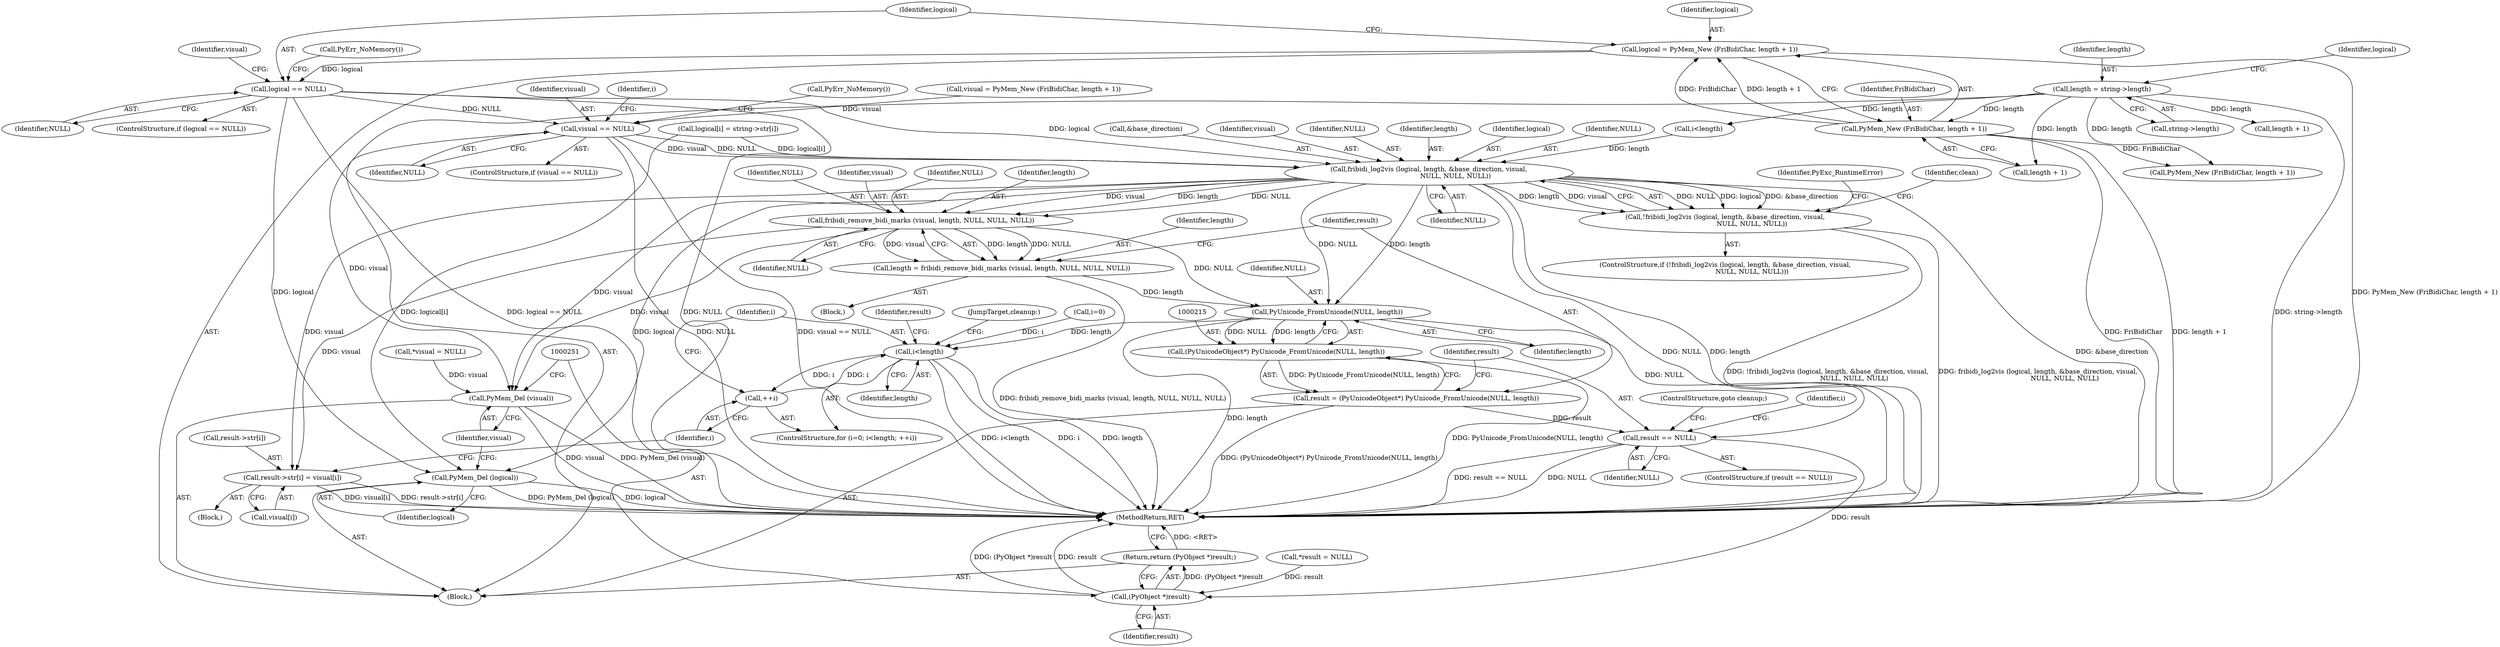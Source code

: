 digraph "0_pyfribidi_d2860c655357975e7b32d84e6b45e98f0dcecd7a@pointer" {
"1000136" [label="(Call,logical = PyMem_New (FriBidiChar, length + 1))"];
"1000138" [label="(Call,PyMem_New (FriBidiChar, length + 1))"];
"1000115" [label="(Call,length = string->length)"];
"1000144" [label="(Call,logical == NULL)"];
"1000158" [label="(Call,visual == NULL)"];
"1000187" [label="(Call,fribidi_log2vis (logical, length, &base_direction, visual,\n                          NULL, NULL, NULL))"];
"1000186" [label="(Call,!fribidi_log2vis (logical, length, &base_direction, visual,\n                          NULL, NULL, NULL))"];
"1000206" [label="(Call,fribidi_remove_bidi_marks (visual, length, NULL, NULL, NULL))"];
"1000204" [label="(Call,length = fribidi_remove_bidi_marks (visual, length, NULL, NULL, NULL))"];
"1000216" [label="(Call,PyUnicode_FromUnicode(NULL, length))"];
"1000214" [label="(Call,(PyUnicodeObject*) PyUnicode_FromUnicode(NULL, length))"];
"1000212" [label="(Call,result = (PyUnicodeObject*) PyUnicode_FromUnicode(NULL, length))"];
"1000220" [label="(Call,result == NULL)"];
"1000250" [label="(Call,(PyObject *)result)"];
"1000249" [label="(Return,return (PyObject *)result;)"];
"1000229" [label="(Call,i<length)"];
"1000232" [label="(Call,++i)"];
"1000235" [label="(Call,result->str[i] = visual[i])"];
"1000247" [label="(Call,PyMem_Del (visual))"];
"1000245" [label="(Call,PyMem_Del (logical))"];
"1000249" [label="(Return,return (PyObject *)result;)"];
"1000189" [label="(Identifier,length)"];
"1000117" [label="(Call,string->length)"];
"1000235" [label="(Call,result->str[i] = visual[i])"];
"1000207" [label="(Identifier,visual)"];
"1000230" [label="(Identifier,i)"];
"1000137" [label="(Identifier,logical)"];
"1000187" [label="(Call,fribidi_log2vis (logical, length, &base_direction, visual,\n                          NULL, NULL, NULL))"];
"1000158" [label="(Call,visual == NULL)"];
"1000218" [label="(Identifier,length)"];
"1000139" [label="(Identifier,FriBidiChar)"];
"1000122" [label="(Identifier,logical)"];
"1000154" [label="(Call,length + 1)"];
"1000162" [label="(Call,PyErr_NoMemory())"];
"1000188" [label="(Identifier,logical)"];
"1000116" [label="(Identifier,length)"];
"1000226" [label="(Call,i=0)"];
"1000206" [label="(Call,fribidi_remove_bidi_marks (visual, length, NULL, NULL, NULL))"];
"1000125" [label="(Call,*visual = NULL)"];
"1000204" [label="(Call,length = fribidi_remove_bidi_marks (visual, length, NULL, NULL, NULL))"];
"1000232" [label="(Call,++i)"];
"1000136" [label="(Call,logical = PyMem_New (FriBidiChar, length + 1))"];
"1000144" [label="(Call,logical == NULL)"];
"1000212" [label="(Call,result = (PyUnicodeObject*) PyUnicode_FromUnicode(NULL, length))"];
"1000205" [label="(Identifier,length)"];
"1000174" [label="(Call,logical[i] = string->str[i])"];
"1000253" [label="(MethodReturn,RET)"];
"1000236" [label="(Call,result->str[i])"];
"1000150" [label="(Call,visual = PyMem_New (FriBidiChar, length + 1))"];
"1000112" [label="(Block,)"];
"1000227" [label="(Identifier,i)"];
"1000216" [label="(Call,PyUnicode_FromUnicode(NULL, length))"];
"1000159" [label="(Identifier,visual)"];
"1000246" [label="(Identifier,logical)"];
"1000238" [label="(Identifier,result)"];
"1000224" [label="(ControlStructure,goto cleanup;)"];
"1000222" [label="(Identifier,NULL)"];
"1000231" [label="(Identifier,length)"];
"1000217" [label="(Identifier,NULL)"];
"1000234" [label="(Block,)"];
"1000209" [label="(Identifier,NULL)"];
"1000143" [label="(ControlStructure,if (logical == NULL))"];
"1000160" [label="(Identifier,NULL)"];
"1000140" [label="(Call,length + 1)"];
"1000244" [label="(JumpTarget,cleanup:)"];
"1000151" [label="(Identifier,visual)"];
"1000221" [label="(Identifier,result)"];
"1000115" [label="(Call,length = string->length)"];
"1000166" [label="(Identifier,i)"];
"1000133" [label="(Call,*result = NULL)"];
"1000193" [label="(Identifier,NULL)"];
"1000190" [label="(Call,&base_direction)"];
"1000186" [label="(Call,!fribidi_log2vis (logical, length, &base_direction, visual,\n                          NULL, NULL, NULL))"];
"1000208" [label="(Identifier,length)"];
"1000211" [label="(Identifier,NULL)"];
"1000241" [label="(Call,visual[i])"];
"1000198" [label="(Identifier,PyExc_RuntimeError)"];
"1000192" [label="(Identifier,visual)"];
"1000195" [label="(Identifier,NULL)"];
"1000210" [label="(Identifier,NULL)"];
"1000185" [label="(ControlStructure,if (!fribidi_log2vis (logical, length, &base_direction, visual,\n                          NULL, NULL, NULL)))"];
"1000214" [label="(Call,(PyUnicodeObject*) PyUnicode_FromUnicode(NULL, length))"];
"1000203" [label="(Block,)"];
"1000252" [label="(Identifier,result)"];
"1000233" [label="(Identifier,i)"];
"1000202" [label="(Identifier,clean)"];
"1000248" [label="(Identifier,visual)"];
"1000146" [label="(Identifier,NULL)"];
"1000247" [label="(Call,PyMem_Del (visual))"];
"1000138" [label="(Call,PyMem_New (FriBidiChar, length + 1))"];
"1000220" [label="(Call,result == NULL)"];
"1000219" [label="(ControlStructure,if (result == NULL))"];
"1000145" [label="(Identifier,logical)"];
"1000157" [label="(ControlStructure,if (visual == NULL))"];
"1000194" [label="(Identifier,NULL)"];
"1000225" [label="(ControlStructure,for (i=0; i<length; ++i))"];
"1000213" [label="(Identifier,result)"];
"1000168" [label="(Call,i<length)"];
"1000152" [label="(Call,PyMem_New (FriBidiChar, length + 1))"];
"1000245" [label="(Call,PyMem_Del (logical))"];
"1000250" [label="(Call,(PyObject *)result)"];
"1000148" [label="(Call,PyErr_NoMemory())"];
"1000229" [label="(Call,i<length)"];
"1000136" -> "1000112"  [label="AST: "];
"1000136" -> "1000138"  [label="CFG: "];
"1000137" -> "1000136"  [label="AST: "];
"1000138" -> "1000136"  [label="AST: "];
"1000145" -> "1000136"  [label="CFG: "];
"1000136" -> "1000253"  [label="DDG: PyMem_New (FriBidiChar, length + 1)"];
"1000138" -> "1000136"  [label="DDG: FriBidiChar"];
"1000138" -> "1000136"  [label="DDG: length + 1"];
"1000136" -> "1000144"  [label="DDG: logical"];
"1000138" -> "1000140"  [label="CFG: "];
"1000139" -> "1000138"  [label="AST: "];
"1000140" -> "1000138"  [label="AST: "];
"1000138" -> "1000253"  [label="DDG: FriBidiChar"];
"1000138" -> "1000253"  [label="DDG: length + 1"];
"1000115" -> "1000138"  [label="DDG: length"];
"1000138" -> "1000152"  [label="DDG: FriBidiChar"];
"1000115" -> "1000112"  [label="AST: "];
"1000115" -> "1000117"  [label="CFG: "];
"1000116" -> "1000115"  [label="AST: "];
"1000117" -> "1000115"  [label="AST: "];
"1000122" -> "1000115"  [label="CFG: "];
"1000115" -> "1000253"  [label="DDG: string->length"];
"1000115" -> "1000140"  [label="DDG: length"];
"1000115" -> "1000152"  [label="DDG: length"];
"1000115" -> "1000154"  [label="DDG: length"];
"1000115" -> "1000168"  [label="DDG: length"];
"1000144" -> "1000143"  [label="AST: "];
"1000144" -> "1000146"  [label="CFG: "];
"1000145" -> "1000144"  [label="AST: "];
"1000146" -> "1000144"  [label="AST: "];
"1000148" -> "1000144"  [label="CFG: "];
"1000151" -> "1000144"  [label="CFG: "];
"1000144" -> "1000253"  [label="DDG: logical == NULL"];
"1000144" -> "1000253"  [label="DDG: NULL"];
"1000144" -> "1000158"  [label="DDG: NULL"];
"1000144" -> "1000187"  [label="DDG: logical"];
"1000144" -> "1000245"  [label="DDG: logical"];
"1000158" -> "1000157"  [label="AST: "];
"1000158" -> "1000160"  [label="CFG: "];
"1000159" -> "1000158"  [label="AST: "];
"1000160" -> "1000158"  [label="AST: "];
"1000162" -> "1000158"  [label="CFG: "];
"1000166" -> "1000158"  [label="CFG: "];
"1000158" -> "1000253"  [label="DDG: NULL"];
"1000158" -> "1000253"  [label="DDG: visual == NULL"];
"1000150" -> "1000158"  [label="DDG: visual"];
"1000158" -> "1000187"  [label="DDG: visual"];
"1000158" -> "1000187"  [label="DDG: NULL"];
"1000158" -> "1000247"  [label="DDG: visual"];
"1000187" -> "1000186"  [label="AST: "];
"1000187" -> "1000195"  [label="CFG: "];
"1000188" -> "1000187"  [label="AST: "];
"1000189" -> "1000187"  [label="AST: "];
"1000190" -> "1000187"  [label="AST: "];
"1000192" -> "1000187"  [label="AST: "];
"1000193" -> "1000187"  [label="AST: "];
"1000194" -> "1000187"  [label="AST: "];
"1000195" -> "1000187"  [label="AST: "];
"1000186" -> "1000187"  [label="CFG: "];
"1000187" -> "1000253"  [label="DDG: NULL"];
"1000187" -> "1000253"  [label="DDG: &base_direction"];
"1000187" -> "1000253"  [label="DDG: length"];
"1000187" -> "1000186"  [label="DDG: NULL"];
"1000187" -> "1000186"  [label="DDG: logical"];
"1000187" -> "1000186"  [label="DDG: &base_direction"];
"1000187" -> "1000186"  [label="DDG: length"];
"1000187" -> "1000186"  [label="DDG: visual"];
"1000174" -> "1000187"  [label="DDG: logical[i]"];
"1000168" -> "1000187"  [label="DDG: length"];
"1000187" -> "1000206"  [label="DDG: visual"];
"1000187" -> "1000206"  [label="DDG: length"];
"1000187" -> "1000206"  [label="DDG: NULL"];
"1000187" -> "1000216"  [label="DDG: NULL"];
"1000187" -> "1000216"  [label="DDG: length"];
"1000187" -> "1000235"  [label="DDG: visual"];
"1000187" -> "1000245"  [label="DDG: logical"];
"1000187" -> "1000247"  [label="DDG: visual"];
"1000186" -> "1000185"  [label="AST: "];
"1000198" -> "1000186"  [label="CFG: "];
"1000202" -> "1000186"  [label="CFG: "];
"1000186" -> "1000253"  [label="DDG: fribidi_log2vis (logical, length, &base_direction, visual,\n                          NULL, NULL, NULL)"];
"1000186" -> "1000253"  [label="DDG: !fribidi_log2vis (logical, length, &base_direction, visual,\n                          NULL, NULL, NULL)"];
"1000206" -> "1000204"  [label="AST: "];
"1000206" -> "1000211"  [label="CFG: "];
"1000207" -> "1000206"  [label="AST: "];
"1000208" -> "1000206"  [label="AST: "];
"1000209" -> "1000206"  [label="AST: "];
"1000210" -> "1000206"  [label="AST: "];
"1000211" -> "1000206"  [label="AST: "];
"1000204" -> "1000206"  [label="CFG: "];
"1000206" -> "1000204"  [label="DDG: length"];
"1000206" -> "1000204"  [label="DDG: NULL"];
"1000206" -> "1000204"  [label="DDG: visual"];
"1000206" -> "1000216"  [label="DDG: NULL"];
"1000206" -> "1000235"  [label="DDG: visual"];
"1000206" -> "1000247"  [label="DDG: visual"];
"1000204" -> "1000203"  [label="AST: "];
"1000205" -> "1000204"  [label="AST: "];
"1000213" -> "1000204"  [label="CFG: "];
"1000204" -> "1000253"  [label="DDG: fribidi_remove_bidi_marks (visual, length, NULL, NULL, NULL)"];
"1000204" -> "1000216"  [label="DDG: length"];
"1000216" -> "1000214"  [label="AST: "];
"1000216" -> "1000218"  [label="CFG: "];
"1000217" -> "1000216"  [label="AST: "];
"1000218" -> "1000216"  [label="AST: "];
"1000214" -> "1000216"  [label="CFG: "];
"1000216" -> "1000253"  [label="DDG: length"];
"1000216" -> "1000214"  [label="DDG: NULL"];
"1000216" -> "1000214"  [label="DDG: length"];
"1000216" -> "1000220"  [label="DDG: NULL"];
"1000216" -> "1000229"  [label="DDG: length"];
"1000214" -> "1000212"  [label="AST: "];
"1000215" -> "1000214"  [label="AST: "];
"1000212" -> "1000214"  [label="CFG: "];
"1000214" -> "1000253"  [label="DDG: PyUnicode_FromUnicode(NULL, length)"];
"1000214" -> "1000212"  [label="DDG: PyUnicode_FromUnicode(NULL, length)"];
"1000212" -> "1000112"  [label="AST: "];
"1000213" -> "1000212"  [label="AST: "];
"1000221" -> "1000212"  [label="CFG: "];
"1000212" -> "1000253"  [label="DDG: (PyUnicodeObject*) PyUnicode_FromUnicode(NULL, length)"];
"1000212" -> "1000220"  [label="DDG: result"];
"1000220" -> "1000219"  [label="AST: "];
"1000220" -> "1000222"  [label="CFG: "];
"1000221" -> "1000220"  [label="AST: "];
"1000222" -> "1000220"  [label="AST: "];
"1000224" -> "1000220"  [label="CFG: "];
"1000227" -> "1000220"  [label="CFG: "];
"1000220" -> "1000253"  [label="DDG: NULL"];
"1000220" -> "1000253"  [label="DDG: result == NULL"];
"1000220" -> "1000250"  [label="DDG: result"];
"1000250" -> "1000249"  [label="AST: "];
"1000250" -> "1000252"  [label="CFG: "];
"1000251" -> "1000250"  [label="AST: "];
"1000252" -> "1000250"  [label="AST: "];
"1000249" -> "1000250"  [label="CFG: "];
"1000250" -> "1000253"  [label="DDG: result"];
"1000250" -> "1000253"  [label="DDG: (PyObject *)result"];
"1000250" -> "1000249"  [label="DDG: (PyObject *)result"];
"1000133" -> "1000250"  [label="DDG: result"];
"1000249" -> "1000112"  [label="AST: "];
"1000253" -> "1000249"  [label="CFG: "];
"1000249" -> "1000253"  [label="DDG: <RET>"];
"1000229" -> "1000225"  [label="AST: "];
"1000229" -> "1000231"  [label="CFG: "];
"1000230" -> "1000229"  [label="AST: "];
"1000231" -> "1000229"  [label="AST: "];
"1000238" -> "1000229"  [label="CFG: "];
"1000244" -> "1000229"  [label="CFG: "];
"1000229" -> "1000253"  [label="DDG: length"];
"1000229" -> "1000253"  [label="DDG: i<length"];
"1000229" -> "1000253"  [label="DDG: i"];
"1000226" -> "1000229"  [label="DDG: i"];
"1000232" -> "1000229"  [label="DDG: i"];
"1000229" -> "1000232"  [label="DDG: i"];
"1000232" -> "1000225"  [label="AST: "];
"1000232" -> "1000233"  [label="CFG: "];
"1000233" -> "1000232"  [label="AST: "];
"1000230" -> "1000232"  [label="CFG: "];
"1000235" -> "1000234"  [label="AST: "];
"1000235" -> "1000241"  [label="CFG: "];
"1000236" -> "1000235"  [label="AST: "];
"1000241" -> "1000235"  [label="AST: "];
"1000233" -> "1000235"  [label="CFG: "];
"1000235" -> "1000253"  [label="DDG: result->str[i]"];
"1000235" -> "1000253"  [label="DDG: visual[i]"];
"1000247" -> "1000112"  [label="AST: "];
"1000247" -> "1000248"  [label="CFG: "];
"1000248" -> "1000247"  [label="AST: "];
"1000251" -> "1000247"  [label="CFG: "];
"1000247" -> "1000253"  [label="DDG: visual"];
"1000247" -> "1000253"  [label="DDG: PyMem_Del (visual)"];
"1000125" -> "1000247"  [label="DDG: visual"];
"1000245" -> "1000112"  [label="AST: "];
"1000245" -> "1000246"  [label="CFG: "];
"1000246" -> "1000245"  [label="AST: "];
"1000248" -> "1000245"  [label="CFG: "];
"1000245" -> "1000253"  [label="DDG: PyMem_Del (logical)"];
"1000245" -> "1000253"  [label="DDG: logical"];
"1000174" -> "1000245"  [label="DDG: logical[i]"];
}
